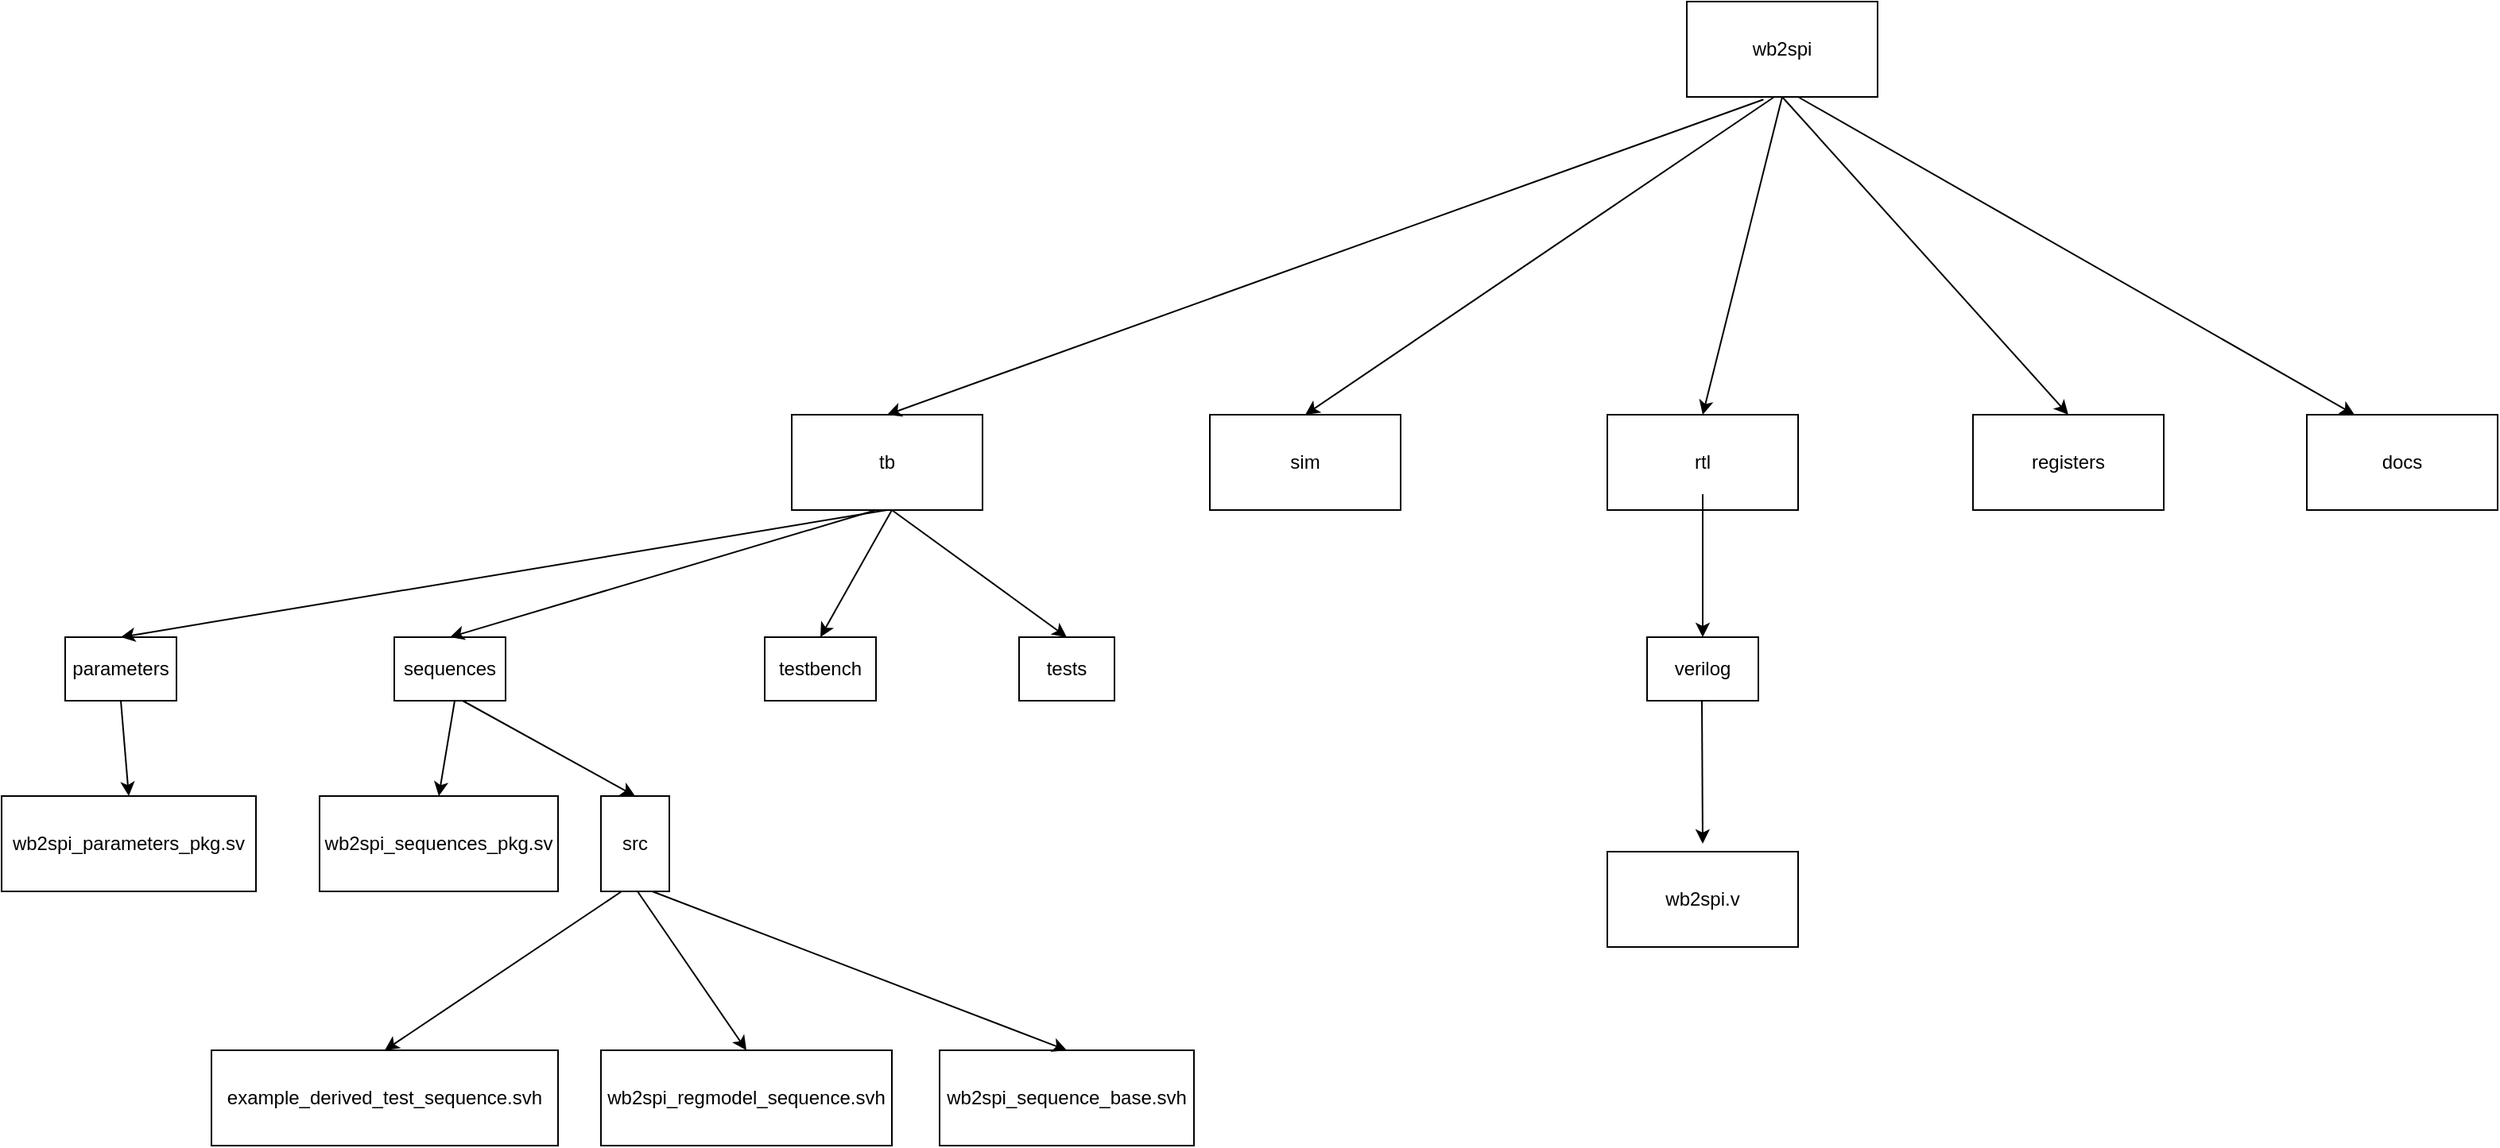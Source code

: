 <mxfile version="14.1.2" type="github">
  <diagram id="NrW_GsyR382BeeEDKsCB" name="第 1 页">
    <mxGraphModel dx="1865" dy="1749" grid="1" gridSize="10" guides="1" tooltips="1" connect="1" arrows="1" fold="1" page="1" pageScale="1" pageWidth="827" pageHeight="1169" math="0" shadow="0">
      <root>
        <mxCell id="0" />
        <mxCell id="1" parent="0" />
        <mxCell id="yj3TOyIEOkWwaIAgIjnc-1" value="wb2spi" style="rounded=0;whiteSpace=wrap;html=1;" vertex="1" parent="1">
          <mxGeometry x="330" y="-10" width="120" height="60" as="geometry" />
        </mxCell>
        <mxCell id="yj3TOyIEOkWwaIAgIjnc-2" value="sim" style="rounded=0;whiteSpace=wrap;html=1;" vertex="1" parent="1">
          <mxGeometry x="30" y="250" width="120" height="60" as="geometry" />
        </mxCell>
        <mxCell id="yj3TOyIEOkWwaIAgIjnc-3" value="rtl" style="rounded=0;whiteSpace=wrap;html=1;" vertex="1" parent="1">
          <mxGeometry x="280" y="250" width="120" height="60" as="geometry" />
        </mxCell>
        <mxCell id="yj3TOyIEOkWwaIAgIjnc-4" value="registers" style="rounded=0;whiteSpace=wrap;html=1;" vertex="1" parent="1">
          <mxGeometry x="510" y="250" width="120" height="60" as="geometry" />
        </mxCell>
        <mxCell id="yj3TOyIEOkWwaIAgIjnc-5" value="docs" style="rounded=0;whiteSpace=wrap;html=1;" vertex="1" parent="1">
          <mxGeometry x="720" y="250" width="120" height="60" as="geometry" />
        </mxCell>
        <mxCell id="yj3TOyIEOkWwaIAgIjnc-7" value="tb" style="rounded=0;whiteSpace=wrap;html=1;" vertex="1" parent="1">
          <mxGeometry x="-233" y="250" width="120" height="60" as="geometry" />
        </mxCell>
        <mxCell id="yj3TOyIEOkWwaIAgIjnc-8" value="parameters" style="rounded=0;whiteSpace=wrap;html=1;" vertex="1" parent="1">
          <mxGeometry x="-690" y="390" width="70" height="40" as="geometry" />
        </mxCell>
        <mxCell id="yj3TOyIEOkWwaIAgIjnc-9" value="sequences" style="rounded=0;whiteSpace=wrap;html=1;" vertex="1" parent="1">
          <mxGeometry x="-483" y="390" width="70" height="40" as="geometry" />
        </mxCell>
        <mxCell id="yj3TOyIEOkWwaIAgIjnc-10" value="testbench" style="rounded=0;whiteSpace=wrap;html=1;" vertex="1" parent="1">
          <mxGeometry x="-250" y="390" width="70" height="40" as="geometry" />
        </mxCell>
        <mxCell id="yj3TOyIEOkWwaIAgIjnc-13" value="tests" style="rounded=0;whiteSpace=wrap;html=1;" vertex="1" parent="1">
          <mxGeometry x="-90" y="390" width="60" height="40" as="geometry" />
        </mxCell>
        <mxCell id="yj3TOyIEOkWwaIAgIjnc-14" value="verilog" style="rounded=0;whiteSpace=wrap;html=1;" vertex="1" parent="1">
          <mxGeometry x="305" y="390" width="70" height="40" as="geometry" />
        </mxCell>
        <mxCell id="yj3TOyIEOkWwaIAgIjnc-15" value="wb2spi.v" style="rounded=0;whiteSpace=wrap;html=1;" vertex="1" parent="1">
          <mxGeometry x="280" y="525" width="120" height="60" as="geometry" />
        </mxCell>
        <mxCell id="yj3TOyIEOkWwaIAgIjnc-16" value="wb2spi_parameters_pkg.sv" style="rounded=0;whiteSpace=wrap;html=1;" vertex="1" parent="1">
          <mxGeometry x="-730" y="490" width="160" height="60" as="geometry" />
        </mxCell>
        <mxCell id="yj3TOyIEOkWwaIAgIjnc-17" value="wb2spi_sequences_pkg.sv" style="rounded=0;whiteSpace=wrap;html=1;" vertex="1" parent="1">
          <mxGeometry x="-530" y="490" width="150" height="60" as="geometry" />
        </mxCell>
        <mxCell id="yj3TOyIEOkWwaIAgIjnc-18" value="src" style="rounded=0;whiteSpace=wrap;html=1;" vertex="1" parent="1">
          <mxGeometry x="-353" y="490" width="43" height="60" as="geometry" />
        </mxCell>
        <mxCell id="yj3TOyIEOkWwaIAgIjnc-19" value="example_derived_test_sequence.svh" style="rounded=0;whiteSpace=wrap;html=1;" vertex="1" parent="1">
          <mxGeometry x="-598" y="650" width="218" height="60" as="geometry" />
        </mxCell>
        <mxCell id="yj3TOyIEOkWwaIAgIjnc-20" value="wb2spi_regmodel_sequence.svh" style="rounded=0;whiteSpace=wrap;html=1;" vertex="1" parent="1">
          <mxGeometry x="-353" y="650" width="183" height="60" as="geometry" />
        </mxCell>
        <mxCell id="yj3TOyIEOkWwaIAgIjnc-21" value="wb2spi_sequence_base.svh" style="rounded=0;whiteSpace=wrap;html=1;" vertex="1" parent="1">
          <mxGeometry x="-140" y="650" width="160" height="60" as="geometry" />
        </mxCell>
        <mxCell id="yj3TOyIEOkWwaIAgIjnc-22" value="" style="endArrow=classic;html=1;" edge="1" parent="1">
          <mxGeometry width="50" height="50" relative="1" as="geometry">
            <mxPoint x="-700" y="670" as="sourcePoint" />
            <mxPoint x="-700" y="670" as="targetPoint" />
          </mxGeometry>
        </mxCell>
        <mxCell id="yj3TOyIEOkWwaIAgIjnc-23" value="" style="endArrow=classic;html=1;entryX=0.5;entryY=0;entryDx=0;entryDy=0;exitX=0.5;exitY=1;exitDx=0;exitDy=0;" edge="1" parent="1" source="yj3TOyIEOkWwaIAgIjnc-8" target="yj3TOyIEOkWwaIAgIjnc-16">
          <mxGeometry width="50" height="50" relative="1" as="geometry">
            <mxPoint x="-650" y="450" as="sourcePoint" />
            <mxPoint x="-600" y="400" as="targetPoint" />
          </mxGeometry>
        </mxCell>
        <mxCell id="yj3TOyIEOkWwaIAgIjnc-24" value="" style="endArrow=classic;html=1;entryX=0.5;entryY=0;entryDx=0;entryDy=0;" edge="1" parent="1" target="yj3TOyIEOkWwaIAgIjnc-17">
          <mxGeometry width="50" height="50" relative="1" as="geometry">
            <mxPoint x="-445" y="430" as="sourcePoint" />
            <mxPoint x="-465" y="490" as="targetPoint" />
          </mxGeometry>
        </mxCell>
        <mxCell id="yj3TOyIEOkWwaIAgIjnc-25" value="" style="endArrow=classic;html=1;entryX=0.5;entryY=0;entryDx=0;entryDy=0;" edge="1" parent="1" target="yj3TOyIEOkWwaIAgIjnc-18">
          <mxGeometry width="50" height="50" relative="1" as="geometry">
            <mxPoint x="-440" y="430" as="sourcePoint" />
            <mxPoint x="-420" y="490" as="targetPoint" />
          </mxGeometry>
        </mxCell>
        <mxCell id="yj3TOyIEOkWwaIAgIjnc-26" value="" style="endArrow=classic;html=1;entryX=0.5;entryY=0;entryDx=0;entryDy=0;" edge="1" parent="1" target="yj3TOyIEOkWwaIAgIjnc-19">
          <mxGeometry width="50" height="50" relative="1" as="geometry">
            <mxPoint x="-340" y="550" as="sourcePoint" />
            <mxPoint x="-370" y="600" as="targetPoint" />
          </mxGeometry>
        </mxCell>
        <mxCell id="yj3TOyIEOkWwaIAgIjnc-27" value="" style="endArrow=classic;html=1;entryX=0.5;entryY=0;entryDx=0;entryDy=0;" edge="1" parent="1" target="yj3TOyIEOkWwaIAgIjnc-20">
          <mxGeometry width="50" height="50" relative="1" as="geometry">
            <mxPoint x="-330" y="550" as="sourcePoint" />
            <mxPoint x="-479" y="650" as="targetPoint" />
          </mxGeometry>
        </mxCell>
        <mxCell id="yj3TOyIEOkWwaIAgIjnc-28" value="" style="endArrow=classic;html=1;entryX=0.5;entryY=0;entryDx=0;entryDy=0;exitX=0.75;exitY=1;exitDx=0;exitDy=0;" edge="1" parent="1" source="yj3TOyIEOkWwaIAgIjnc-18" target="yj3TOyIEOkWwaIAgIjnc-21">
          <mxGeometry width="50" height="50" relative="1" as="geometry">
            <mxPoint x="-71" y="510" as="sourcePoint" />
            <mxPoint x="-220" y="610" as="targetPoint" />
          </mxGeometry>
        </mxCell>
        <mxCell id="yj3TOyIEOkWwaIAgIjnc-29" value="" style="endArrow=classic;html=1;entryX=0.5;entryY=0;entryDx=0;entryDy=0;exitX=0.5;exitY=1;exitDx=0;exitDy=0;" edge="1" parent="1" source="yj3TOyIEOkWwaIAgIjnc-7" target="yj3TOyIEOkWwaIAgIjnc-8">
          <mxGeometry width="50" height="50" relative="1" as="geometry">
            <mxPoint x="-400" y="310" as="sourcePoint" />
            <mxPoint x="-520" y="350" as="targetPoint" />
          </mxGeometry>
        </mxCell>
        <mxCell id="yj3TOyIEOkWwaIAgIjnc-30" value="" style="endArrow=classic;html=1;entryX=0.5;entryY=0;entryDx=0;entryDy=0;" edge="1" parent="1" target="yj3TOyIEOkWwaIAgIjnc-9">
          <mxGeometry width="50" height="50" relative="1" as="geometry">
            <mxPoint x="-180" y="310" as="sourcePoint" />
            <mxPoint x="-270" y="350" as="targetPoint" />
          </mxGeometry>
        </mxCell>
        <mxCell id="yj3TOyIEOkWwaIAgIjnc-31" value="" style="endArrow=classic;html=1;entryX=0.5;entryY=0;entryDx=0;entryDy=0;" edge="1" parent="1" target="yj3TOyIEOkWwaIAgIjnc-10">
          <mxGeometry width="50" height="50" relative="1" as="geometry">
            <mxPoint x="-170" y="310" as="sourcePoint" />
            <mxPoint x="-340" y="420" as="targetPoint" />
          </mxGeometry>
        </mxCell>
        <mxCell id="yj3TOyIEOkWwaIAgIjnc-32" value="" style="endArrow=classic;html=1;entryX=0.5;entryY=0;entryDx=0;entryDy=0;" edge="1" parent="1" target="yj3TOyIEOkWwaIAgIjnc-13">
          <mxGeometry width="50" height="50" relative="1" as="geometry">
            <mxPoint x="-170" y="310" as="sourcePoint" />
            <mxPoint x="-205" y="400" as="targetPoint" />
          </mxGeometry>
        </mxCell>
        <mxCell id="yj3TOyIEOkWwaIAgIjnc-33" value="" style="endArrow=classic;html=1;entryX=0.5;entryY=0;entryDx=0;entryDy=0;" edge="1" parent="1" target="yj3TOyIEOkWwaIAgIjnc-14">
          <mxGeometry width="50" height="50" relative="1" as="geometry">
            <mxPoint x="340" y="300" as="sourcePoint" />
            <mxPoint x="330" y="410" as="targetPoint" />
          </mxGeometry>
        </mxCell>
        <mxCell id="yj3TOyIEOkWwaIAgIjnc-34" value="" style="endArrow=classic;html=1;" edge="1" parent="1">
          <mxGeometry width="50" height="50" relative="1" as="geometry">
            <mxPoint x="339.5" y="430" as="sourcePoint" />
            <mxPoint x="340" y="520" as="targetPoint" />
          </mxGeometry>
        </mxCell>
        <mxCell id="yj3TOyIEOkWwaIAgIjnc-35" value="" style="endArrow=classic;html=1;entryX=0.5;entryY=0;entryDx=0;entryDy=0;exitX=0.402;exitY=1.027;exitDx=0;exitDy=0;exitPerimeter=0;" edge="1" parent="1" source="yj3TOyIEOkWwaIAgIjnc-1" target="yj3TOyIEOkWwaIAgIjnc-7">
          <mxGeometry width="50" height="50" relative="1" as="geometry">
            <mxPoint x="160" y="70" as="sourcePoint" />
            <mxPoint x="210" y="20" as="targetPoint" />
          </mxGeometry>
        </mxCell>
        <mxCell id="yj3TOyIEOkWwaIAgIjnc-36" value="" style="endArrow=classic;html=1;entryX=0.5;entryY=0;entryDx=0;entryDy=0;" edge="1" parent="1" target="yj3TOyIEOkWwaIAgIjnc-2">
          <mxGeometry width="50" height="50" relative="1" as="geometry">
            <mxPoint x="385" y="50" as="sourcePoint" />
            <mxPoint x="375" y="170" as="targetPoint" />
          </mxGeometry>
        </mxCell>
        <mxCell id="yj3TOyIEOkWwaIAgIjnc-37" value="" style="endArrow=classic;html=1;entryX=0.5;entryY=0;entryDx=0;entryDy=0;exitX=0.5;exitY=1;exitDx=0;exitDy=0;" edge="1" parent="1" source="yj3TOyIEOkWwaIAgIjnc-1" target="yj3TOyIEOkWwaIAgIjnc-3">
          <mxGeometry width="50" height="50" relative="1" as="geometry">
            <mxPoint x="395" y="60" as="sourcePoint" />
            <mxPoint x="100" y="260" as="targetPoint" />
          </mxGeometry>
        </mxCell>
        <mxCell id="yj3TOyIEOkWwaIAgIjnc-38" value="" style="endArrow=classic;html=1;entryX=0.5;entryY=0;entryDx=0;entryDy=0;" edge="1" parent="1" target="yj3TOyIEOkWwaIAgIjnc-4">
          <mxGeometry width="50" height="50" relative="1" as="geometry">
            <mxPoint x="390" y="50" as="sourcePoint" />
            <mxPoint x="350" y="260" as="targetPoint" />
          </mxGeometry>
        </mxCell>
        <mxCell id="yj3TOyIEOkWwaIAgIjnc-39" value="" style="endArrow=classic;html=1;entryX=0.25;entryY=0;entryDx=0;entryDy=0;" edge="1" parent="1" target="yj3TOyIEOkWwaIAgIjnc-5">
          <mxGeometry width="50" height="50" relative="1" as="geometry">
            <mxPoint x="400" y="50" as="sourcePoint" />
            <mxPoint x="360" y="270" as="targetPoint" />
          </mxGeometry>
        </mxCell>
      </root>
    </mxGraphModel>
  </diagram>
</mxfile>
